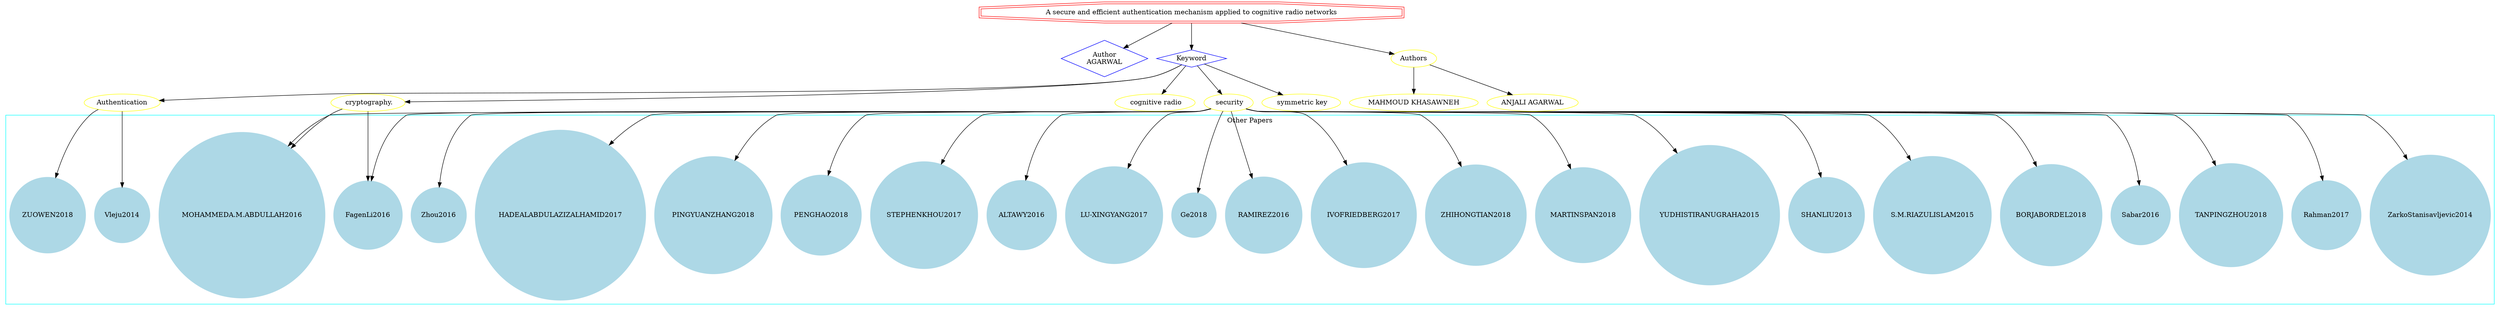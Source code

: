 strict digraph mind_map2 {
	node [color=red shape=doubleoctagon]
	"A secure and efficient authentication mechanism applied to cognitive radio networks"
	node [color=blue shape=diamond]
	"Author
AGARWAL"
	Keyword
	"A secure and efficient authentication mechanism applied to cognitive radio networks" -> "Author
AGARWAL"
	"A secure and efficient authentication mechanism applied to cognitive radio networks" -> Keyword
	node [color=yellow shape=ellipse]
	Authentication
	Keyword -> Authentication
	" cognitive radio"
	Keyword -> " cognitive radio"
	" security"
	Keyword -> " security"
	" symmetric key"
	Keyword -> " symmetric key"
	" cryptography."
	Keyword -> " cryptography."
	subgraph cluster_0 {
		node [style=filled]
		node [color=lightblue shape=circle]
		label="Other Papers"
		color=cyan
		PENGHAO2018
		PINGYUANZHANG2018
		HADEALABDULAZIZALHAMID2017
		Zhou2016
		ZarkoStanisavljevic2014
		FagenLi2016
		TANPINGZHOU2018
		ZUOWEN2018
		"MOHAMMEDA.M.ABDULLAH2016"
		BORJABORDEL2018
		"S.M.RIAZULISLAM2015"
		SHANLIU2013
		YUDHISTIRANUGRAHA2015
		MARTINSPAN2018
		ZHIHONGTIAN2018
		IVOFRIEDBERG2017
		RAMIREZ2016
		Ge2018
		"LU-XINGYANG2017"
		ALTAWY2016
		STEPHENKHOU2017
		Rahman2017
		Sabar2016
		Vleju2014
	}
	Authentication -> ZUOWEN2018
	Authentication -> Vleju2014
	" security" -> PENGHAO2018
	" security" -> PENGHAO2018
	" security" -> PENGHAO2018
	" security" -> PINGYUANZHANG2018
	" security" -> HADEALABDULAZIZALHAMID2017
	" security" -> Zhou2016
	" security" -> ZarkoStanisavljevic2014
	" security" -> ZarkoStanisavljevic2014
	" security" -> FagenLi2016
	" security" -> TANPINGZHOU2018
	" security" -> "MOHAMMEDA.M.ABDULLAH2016"
	" security" -> "MOHAMMEDA.M.ABDULLAH2016"
	" security" -> BORJABORDEL2018
	" security" -> "S.M.RIAZULISLAM2015"
	" security" -> SHANLIU2013
	" security" -> YUDHISTIRANUGRAHA2015
	" security" -> MARTINSPAN2018
	" security" -> MARTINSPAN2018
	" security" -> MARTINSPAN2018
	" security" -> ZHIHONGTIAN2018
	" security" -> IVOFRIEDBERG2017
	" security" -> IVOFRIEDBERG2017
	" security" -> IVOFRIEDBERG2017
	" security" -> RAMIREZ2016
	" security" -> RAMIREZ2016
	" security" -> Ge2018
	" security" -> "LU-XINGYANG2017"
	" security" -> ALTAWY2016
	" security" -> STEPHENKHOU2017
	" security" -> STEPHENKHOU2017
	" security" -> Rahman2017
	" security" -> Rahman2017
	" security" -> Sabar2016
	" cryptography." -> FagenLi2016
	" cryptography." -> "MOHAMMEDA.M.ABDULLAH2016"
	"A secure and efficient authentication mechanism applied to cognitive radio networks" -> Authors
	Authors -> "MAHMOUD KHASAWNEH"
	Authors -> "ANJALI AGARWAL"
}
